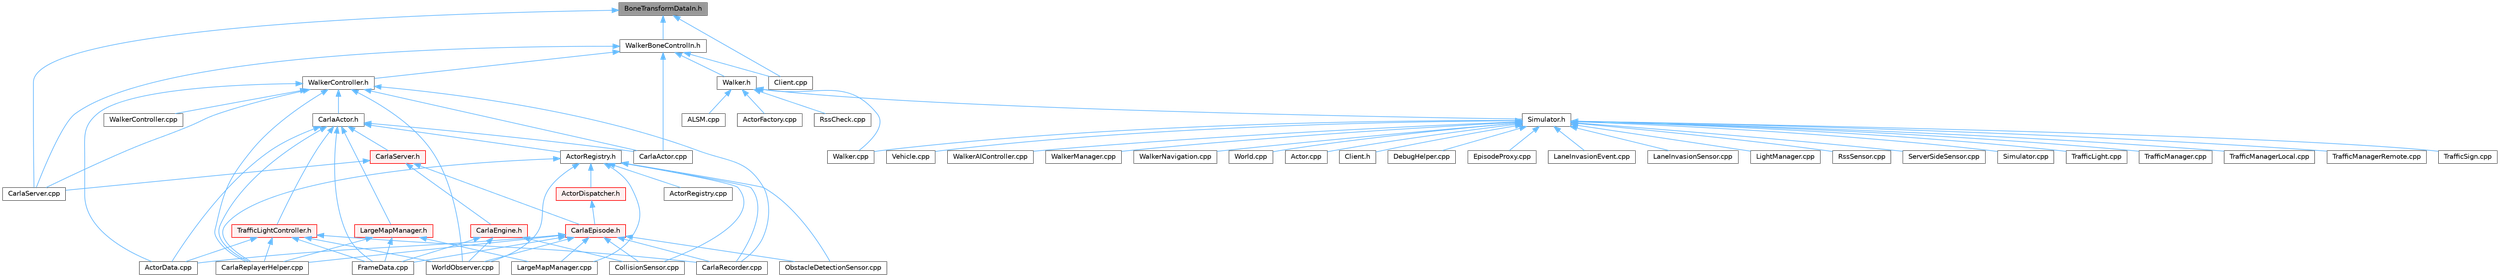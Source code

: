 digraph "BoneTransformDataIn.h"
{
 // INTERACTIVE_SVG=YES
 // LATEX_PDF_SIZE
  bgcolor="transparent";
  edge [fontname=Helvetica,fontsize=10,labelfontname=Helvetica,labelfontsize=10];
  node [fontname=Helvetica,fontsize=10,shape=box,height=0.2,width=0.4];
  Node1 [id="Node000001",label="BoneTransformDataIn.h",height=0.2,width=0.4,color="gray40", fillcolor="grey60", style="filled", fontcolor="black",tooltip=" "];
  Node1 -> Node2 [id="edge1_Node000001_Node000002",dir="back",color="steelblue1",style="solid",tooltip=" "];
  Node2 [id="Node000002",label="CarlaServer.cpp",height=0.2,width=0.4,color="grey40", fillcolor="white", style="filled",URL="$db/d6c/CarlaServer_8cpp.html",tooltip=" "];
  Node1 -> Node3 [id="edge2_Node000001_Node000003",dir="back",color="steelblue1",style="solid",tooltip=" "];
  Node3 [id="Node000003",label="Client.cpp",height=0.2,width=0.4,color="grey40", fillcolor="white", style="filled",URL="$dc/d4a/client_2detail_2Client_8cpp.html",tooltip=" "];
  Node1 -> Node4 [id="edge3_Node000001_Node000004",dir="back",color="steelblue1",style="solid",tooltip=" "];
  Node4 [id="Node000004",label="WalkerBoneControlIn.h",height=0.2,width=0.4,color="grey40", fillcolor="white", style="filled",URL="$d8/db7/LibCarla_2source_2carla_2rpc_2WalkerBoneControlIn_8h.html",tooltip=" "];
  Node4 -> Node5 [id="edge4_Node000004_Node000005",dir="back",color="steelblue1",style="solid",tooltip=" "];
  Node5 [id="Node000005",label="CarlaActor.cpp",height=0.2,width=0.4,color="grey40", fillcolor="white", style="filled",URL="$d3/d43/CarlaActor_8cpp.html",tooltip=" "];
  Node4 -> Node2 [id="edge5_Node000004_Node000002",dir="back",color="steelblue1",style="solid",tooltip=" "];
  Node4 -> Node3 [id="edge6_Node000004_Node000003",dir="back",color="steelblue1",style="solid",tooltip=" "];
  Node4 -> Node6 [id="edge7_Node000004_Node000006",dir="back",color="steelblue1",style="solid",tooltip=" "];
  Node6 [id="Node000006",label="Walker.h",height=0.2,width=0.4,color="grey40", fillcolor="white", style="filled",URL="$d5/d10/Walker_8h.html",tooltip=" "];
  Node6 -> Node7 [id="edge8_Node000006_Node000007",dir="back",color="steelblue1",style="solid",tooltip=" "];
  Node7 [id="Node000007",label="ALSM.cpp",height=0.2,width=0.4,color="grey40", fillcolor="white", style="filled",URL="$d9/da8/ALSM_8cpp.html",tooltip=" "];
  Node6 -> Node8 [id="edge9_Node000006_Node000008",dir="back",color="steelblue1",style="solid",tooltip=" "];
  Node8 [id="Node000008",label="ActorFactory.cpp",height=0.2,width=0.4,color="grey40", fillcolor="white", style="filled",URL="$df/dd6/ActorFactory_8cpp.html",tooltip=" "];
  Node6 -> Node9 [id="edge10_Node000006_Node000009",dir="back",color="steelblue1",style="solid",tooltip=" "];
  Node9 [id="Node000009",label="RssCheck.cpp",height=0.2,width=0.4,color="grey40", fillcolor="white", style="filled",URL="$d0/dce/RssCheck_8cpp.html",tooltip=" "];
  Node6 -> Node10 [id="edge11_Node000006_Node000010",dir="back",color="steelblue1",style="solid",tooltip=" "];
  Node10 [id="Node000010",label="Simulator.h",height=0.2,width=0.4,color="grey40", fillcolor="white", style="filled",URL="$d6/d4a/Simulator_8h.html",tooltip=" "];
  Node10 -> Node11 [id="edge12_Node000010_Node000011",dir="back",color="steelblue1",style="solid",tooltip=" "];
  Node11 [id="Node000011",label="Actor.cpp",height=0.2,width=0.4,color="grey40", fillcolor="white", style="filled",URL="$d4/d34/Actor_8cpp.html",tooltip=" "];
  Node10 -> Node12 [id="edge13_Node000010_Node000012",dir="back",color="steelblue1",style="solid",tooltip=" "];
  Node12 [id="Node000012",label="Client.h",height=0.2,width=0.4,color="grey40", fillcolor="white", style="filled",URL="$dd/de3/client_2Client_8h.html",tooltip=" "];
  Node10 -> Node13 [id="edge14_Node000010_Node000013",dir="back",color="steelblue1",style="solid",tooltip=" "];
  Node13 [id="Node000013",label="DebugHelper.cpp",height=0.2,width=0.4,color="grey40", fillcolor="white", style="filled",URL="$d2/d01/DebugHelper_8cpp.html",tooltip=" "];
  Node10 -> Node14 [id="edge15_Node000010_Node000014",dir="back",color="steelblue1",style="solid",tooltip=" "];
  Node14 [id="Node000014",label="EpisodeProxy.cpp",height=0.2,width=0.4,color="grey40", fillcolor="white", style="filled",URL="$d2/d6b/EpisodeProxy_8cpp.html",tooltip=" "];
  Node10 -> Node15 [id="edge16_Node000010_Node000015",dir="back",color="steelblue1",style="solid",tooltip=" "];
  Node15 [id="Node000015",label="LaneInvasionEvent.cpp",height=0.2,width=0.4,color="grey40", fillcolor="white", style="filled",URL="$d6/d75/LaneInvasionEvent_8cpp.html",tooltip=" "];
  Node10 -> Node16 [id="edge17_Node000010_Node000016",dir="back",color="steelblue1",style="solid",tooltip=" "];
  Node16 [id="Node000016",label="LaneInvasionSensor.cpp",height=0.2,width=0.4,color="grey40", fillcolor="white", style="filled",URL="$dd/dbc/LibCarla_2source_2carla_2client_2LaneInvasionSensor_8cpp.html",tooltip=" "];
  Node10 -> Node17 [id="edge18_Node000010_Node000017",dir="back",color="steelblue1",style="solid",tooltip=" "];
  Node17 [id="Node000017",label="LightManager.cpp",height=0.2,width=0.4,color="grey40", fillcolor="white", style="filled",URL="$d3/d1d/LightManager_8cpp.html",tooltip=" "];
  Node10 -> Node18 [id="edge19_Node000010_Node000018",dir="back",color="steelblue1",style="solid",tooltip=" "];
  Node18 [id="Node000018",label="RssSensor.cpp",height=0.2,width=0.4,color="grey40", fillcolor="white", style="filled",URL="$d8/d77/LibCarla_2source_2carla_2rss_2RssSensor_8cpp.html",tooltip=" "];
  Node10 -> Node19 [id="edge20_Node000010_Node000019",dir="back",color="steelblue1",style="solid",tooltip=" "];
  Node19 [id="Node000019",label="ServerSideSensor.cpp",height=0.2,width=0.4,color="grey40", fillcolor="white", style="filled",URL="$d1/da0/ServerSideSensor_8cpp.html",tooltip=" "];
  Node10 -> Node20 [id="edge21_Node000010_Node000020",dir="back",color="steelblue1",style="solid",tooltip=" "];
  Node20 [id="Node000020",label="Simulator.cpp",height=0.2,width=0.4,color="grey40", fillcolor="white", style="filled",URL="$d2/d0c/Simulator_8cpp.html",tooltip=" "];
  Node10 -> Node21 [id="edge22_Node000010_Node000021",dir="back",color="steelblue1",style="solid",tooltip=" "];
  Node21 [id="Node000021",label="TrafficLight.cpp",height=0.2,width=0.4,color="grey40", fillcolor="white", style="filled",URL="$dd/d90/TrafficLight_8cpp.html",tooltip=" "];
  Node10 -> Node22 [id="edge23_Node000010_Node000022",dir="back",color="steelblue1",style="solid",tooltip=" "];
  Node22 [id="Node000022",label="TrafficManager.cpp",height=0.2,width=0.4,color="grey40", fillcolor="white", style="filled",URL="$db/d04/TrafficManager_8cpp.html",tooltip=" "];
  Node10 -> Node23 [id="edge24_Node000010_Node000023",dir="back",color="steelblue1",style="solid",tooltip=" "];
  Node23 [id="Node000023",label="TrafficManagerLocal.cpp",height=0.2,width=0.4,color="grey40", fillcolor="white", style="filled",URL="$da/d53/TrafficManagerLocal_8cpp.html",tooltip=" "];
  Node10 -> Node24 [id="edge25_Node000010_Node000024",dir="back",color="steelblue1",style="solid",tooltip=" "];
  Node24 [id="Node000024",label="TrafficManagerRemote.cpp",height=0.2,width=0.4,color="grey40", fillcolor="white", style="filled",URL="$d6/d82/TrafficManagerRemote_8cpp.html",tooltip=" "];
  Node10 -> Node25 [id="edge26_Node000010_Node000025",dir="back",color="steelblue1",style="solid",tooltip=" "];
  Node25 [id="Node000025",label="TrafficSign.cpp",height=0.2,width=0.4,color="grey40", fillcolor="white", style="filled",URL="$d1/d40/TrafficSign_8cpp.html",tooltip=" "];
  Node10 -> Node26 [id="edge27_Node000010_Node000026",dir="back",color="steelblue1",style="solid",tooltip=" "];
  Node26 [id="Node000026",label="Vehicle.cpp",height=0.2,width=0.4,color="grey40", fillcolor="white", style="filled",URL="$d0/d27/Vehicle_8cpp.html",tooltip=" "];
  Node10 -> Node27 [id="edge28_Node000010_Node000027",dir="back",color="steelblue1",style="solid",tooltip=" "];
  Node27 [id="Node000027",label="Walker.cpp",height=0.2,width=0.4,color="grey40", fillcolor="white", style="filled",URL="$d6/db6/Walker_8cpp.html",tooltip=" "];
  Node10 -> Node28 [id="edge29_Node000010_Node000028",dir="back",color="steelblue1",style="solid",tooltip=" "];
  Node28 [id="Node000028",label="WalkerAIController.cpp",height=0.2,width=0.4,color="grey40", fillcolor="white", style="filled",URL="$de/d69/WalkerAIController_8cpp.html",tooltip=" "];
  Node10 -> Node29 [id="edge30_Node000010_Node000029",dir="back",color="steelblue1",style="solid",tooltip=" "];
  Node29 [id="Node000029",label="WalkerManager.cpp",height=0.2,width=0.4,color="grey40", fillcolor="white", style="filled",URL="$d2/dbb/WalkerManager_8cpp.html",tooltip=" "];
  Node10 -> Node30 [id="edge31_Node000010_Node000030",dir="back",color="steelblue1",style="solid",tooltip=" "];
  Node30 [id="Node000030",label="WalkerNavigation.cpp",height=0.2,width=0.4,color="grey40", fillcolor="white", style="filled",URL="$de/d84/WalkerNavigation_8cpp.html",tooltip=" "];
  Node10 -> Node31 [id="edge32_Node000010_Node000031",dir="back",color="steelblue1",style="solid",tooltip=" "];
  Node31 [id="Node000031",label="World.cpp",height=0.2,width=0.4,color="grey40", fillcolor="white", style="filled",URL="$d7/dfe/World_8cpp.html",tooltip=" "];
  Node6 -> Node27 [id="edge33_Node000006_Node000027",dir="back",color="steelblue1",style="solid",tooltip=" "];
  Node4 -> Node32 [id="edge34_Node000004_Node000032",dir="back",color="steelblue1",style="solid",tooltip=" "];
  Node32 [id="Node000032",label="WalkerController.h",height=0.2,width=0.4,color="grey40", fillcolor="white", style="filled",URL="$da/d52/WalkerController_8h.html",tooltip=" "];
  Node32 -> Node33 [id="edge35_Node000032_Node000033",dir="back",color="steelblue1",style="solid",tooltip=" "];
  Node33 [id="Node000033",label="ActorData.cpp",height=0.2,width=0.4,color="grey40", fillcolor="white", style="filled",URL="$da/d7f/ActorData_8cpp.html",tooltip=" "];
  Node32 -> Node5 [id="edge36_Node000032_Node000005",dir="back",color="steelblue1",style="solid",tooltip=" "];
  Node32 -> Node34 [id="edge37_Node000032_Node000034",dir="back",color="steelblue1",style="solid",tooltip=" "];
  Node34 [id="Node000034",label="CarlaActor.h",height=0.2,width=0.4,color="grey40", fillcolor="white", style="filled",URL="$de/d36/CarlaActor_8h.html",tooltip=" "];
  Node34 -> Node33 [id="edge38_Node000034_Node000033",dir="back",color="steelblue1",style="solid",tooltip=" "];
  Node34 -> Node35 [id="edge39_Node000034_Node000035",dir="back",color="steelblue1",style="solid",tooltip=" "];
  Node35 [id="Node000035",label="ActorRegistry.h",height=0.2,width=0.4,color="grey40", fillcolor="white", style="filled",URL="$da/de4/ActorRegistry_8h.html",tooltip=" "];
  Node35 -> Node36 [id="edge40_Node000035_Node000036",dir="back",color="steelblue1",style="solid",tooltip=" "];
  Node36 [id="Node000036",label="ActorDispatcher.h",height=0.2,width=0.4,color="red", fillcolor="#FFF0F0", style="filled",URL="$dc/ddc/ActorDispatcher_8h.html",tooltip=" "];
  Node36 -> Node38 [id="edge41_Node000036_Node000038",dir="back",color="steelblue1",style="solid",tooltip=" "];
  Node38 [id="Node000038",label="CarlaEpisode.h",height=0.2,width=0.4,color="red", fillcolor="#FFF0F0", style="filled",URL="$de/db8/CarlaEpisode_8h.html",tooltip=" "];
  Node38 -> Node33 [id="edge42_Node000038_Node000033",dir="back",color="steelblue1",style="solid",tooltip=" "];
  Node38 -> Node71 [id="edge43_Node000038_Node000071",dir="back",color="steelblue1",style="solid",tooltip=" "];
  Node71 [id="Node000071",label="CarlaRecorder.cpp",height=0.2,width=0.4,color="grey40", fillcolor="white", style="filled",URL="$da/d49/CarlaRecorder_8cpp.html",tooltip=" "];
  Node38 -> Node46 [id="edge44_Node000038_Node000046",dir="back",color="steelblue1",style="solid",tooltip=" "];
  Node46 [id="Node000046",label="CarlaReplayerHelper.cpp",height=0.2,width=0.4,color="grey40", fillcolor="white", style="filled",URL="$d2/d32/CarlaReplayerHelper_8cpp.html",tooltip=" "];
  Node38 -> Node69 [id="edge45_Node000038_Node000069",dir="back",color="steelblue1",style="solid",tooltip=" "];
  Node69 [id="Node000069",label="CollisionSensor.cpp",height=0.2,width=0.4,color="grey40", fillcolor="white", style="filled",URL="$da/df0/CollisionSensor_8cpp.html",tooltip=" "];
  Node38 -> Node51 [id="edge46_Node000038_Node000051",dir="back",color="steelblue1",style="solid",tooltip=" "];
  Node51 [id="Node000051",label="FrameData.cpp",height=0.2,width=0.4,color="grey40", fillcolor="white", style="filled",URL="$df/d8a/FrameData_8cpp.html",tooltip=" "];
  Node38 -> Node53 [id="edge47_Node000038_Node000053",dir="back",color="steelblue1",style="solid",tooltip=" "];
  Node53 [id="Node000053",label="LargeMapManager.cpp",height=0.2,width=0.4,color="grey40", fillcolor="white", style="filled",URL="$df/d6c/LargeMapManager_8cpp.html",tooltip=" "];
  Node38 -> Node70 [id="edge48_Node000038_Node000070",dir="back",color="steelblue1",style="solid",tooltip=" "];
  Node70 [id="Node000070",label="ObstacleDetectionSensor.cpp",height=0.2,width=0.4,color="grey40", fillcolor="white", style="filled",URL="$d2/d70/ObstacleDetectionSensor_8cpp.html",tooltip=" "];
  Node38 -> Node124 [id="edge49_Node000038_Node000124",dir="back",color="steelblue1",style="solid",tooltip=" "];
  Node124 [id="Node000124",label="WorldObserver.cpp",height=0.2,width=0.4,color="grey40", fillcolor="white", style="filled",URL="$d9/de7/WorldObserver_8cpp.html",tooltip=" "];
  Node35 -> Node78 [id="edge50_Node000035_Node000078",dir="back",color="steelblue1",style="solid",tooltip=" "];
  Node78 [id="Node000078",label="ActorRegistry.cpp",height=0.2,width=0.4,color="grey40", fillcolor="white", style="filled",URL="$d3/df3/ActorRegistry_8cpp.html",tooltip=" "];
  Node35 -> Node71 [id="edge51_Node000035_Node000071",dir="back",color="steelblue1",style="solid",tooltip=" "];
  Node35 -> Node46 [id="edge52_Node000035_Node000046",dir="back",color="steelblue1",style="solid",tooltip=" "];
  Node35 -> Node69 [id="edge53_Node000035_Node000069",dir="back",color="steelblue1",style="solid",tooltip=" "];
  Node35 -> Node53 [id="edge54_Node000035_Node000053",dir="back",color="steelblue1",style="solid",tooltip=" "];
  Node35 -> Node70 [id="edge55_Node000035_Node000070",dir="back",color="steelblue1",style="solid",tooltip=" "];
  Node35 -> Node124 [id="edge56_Node000035_Node000124",dir="back",color="steelblue1",style="solid",tooltip=" "];
  Node34 -> Node5 [id="edge57_Node000034_Node000005",dir="back",color="steelblue1",style="solid",tooltip=" "];
  Node34 -> Node46 [id="edge58_Node000034_Node000046",dir="back",color="steelblue1",style="solid",tooltip=" "];
  Node34 -> Node125 [id="edge59_Node000034_Node000125",dir="back",color="steelblue1",style="solid",tooltip=" "];
  Node125 [id="Node000125",label="CarlaServer.h",height=0.2,width=0.4,color="red", fillcolor="#FFF0F0", style="filled",URL="$d0/d35/CarlaServer_8h.html",tooltip=" "];
  Node125 -> Node126 [id="edge60_Node000125_Node000126",dir="back",color="steelblue1",style="solid",tooltip=" "];
  Node126 [id="Node000126",label="CarlaEngine.h",height=0.2,width=0.4,color="red", fillcolor="#FFF0F0", style="filled",URL="$d0/d11/CarlaEngine_8h.html",tooltip=" "];
  Node126 -> Node69 [id="edge61_Node000126_Node000069",dir="back",color="steelblue1",style="solid",tooltip=" "];
  Node126 -> Node51 [id="edge62_Node000126_Node000051",dir="back",color="steelblue1",style="solid",tooltip=" "];
  Node126 -> Node124 [id="edge63_Node000126_Node000124",dir="back",color="steelblue1",style="solid",tooltip=" "];
  Node125 -> Node38 [id="edge64_Node000125_Node000038",dir="back",color="steelblue1",style="solid",tooltip=" "];
  Node125 -> Node2 [id="edge65_Node000125_Node000002",dir="back",color="steelblue1",style="solid",tooltip=" "];
  Node34 -> Node51 [id="edge66_Node000034_Node000051",dir="back",color="steelblue1",style="solid",tooltip=" "];
  Node34 -> Node136 [id="edge67_Node000034_Node000136",dir="back",color="steelblue1",style="solid",tooltip=" "];
  Node136 [id="Node000136",label="LargeMapManager.h",height=0.2,width=0.4,color="red", fillcolor="#FFF0F0", style="filled",URL="$d3/d30/LargeMapManager_8h.html",tooltip=" "];
  Node136 -> Node46 [id="edge68_Node000136_Node000046",dir="back",color="steelblue1",style="solid",tooltip=" "];
  Node136 -> Node51 [id="edge69_Node000136_Node000051",dir="back",color="steelblue1",style="solid",tooltip=" "];
  Node136 -> Node53 [id="edge70_Node000136_Node000053",dir="back",color="steelblue1",style="solid",tooltip=" "];
  Node34 -> Node142 [id="edge71_Node000034_Node000142",dir="back",color="steelblue1",style="solid",tooltip=" "];
  Node142 [id="Node000142",label="TrafficLightController.h",height=0.2,width=0.4,color="red", fillcolor="#FFF0F0", style="filled",URL="$dd/d67/TrafficLightController_8h.html",tooltip=" "];
  Node142 -> Node33 [id="edge72_Node000142_Node000033",dir="back",color="steelblue1",style="solid",tooltip=" "];
  Node142 -> Node71 [id="edge73_Node000142_Node000071",dir="back",color="steelblue1",style="solid",tooltip=" "];
  Node142 -> Node46 [id="edge74_Node000142_Node000046",dir="back",color="steelblue1",style="solid",tooltip=" "];
  Node142 -> Node51 [id="edge75_Node000142_Node000051",dir="back",color="steelblue1",style="solid",tooltip=" "];
  Node142 -> Node124 [id="edge76_Node000142_Node000124",dir="back",color="steelblue1",style="solid",tooltip=" "];
  Node32 -> Node71 [id="edge77_Node000032_Node000071",dir="back",color="steelblue1",style="solid",tooltip=" "];
  Node32 -> Node46 [id="edge78_Node000032_Node000046",dir="back",color="steelblue1",style="solid",tooltip=" "];
  Node32 -> Node2 [id="edge79_Node000032_Node000002",dir="back",color="steelblue1",style="solid",tooltip=" "];
  Node32 -> Node146 [id="edge80_Node000032_Node000146",dir="back",color="steelblue1",style="solid",tooltip=" "];
  Node146 [id="Node000146",label="WalkerController.cpp",height=0.2,width=0.4,color="grey40", fillcolor="white", style="filled",URL="$d0/d76/WalkerController_8cpp.html",tooltip=" "];
  Node32 -> Node124 [id="edge81_Node000032_Node000124",dir="back",color="steelblue1",style="solid",tooltip=" "];
}
